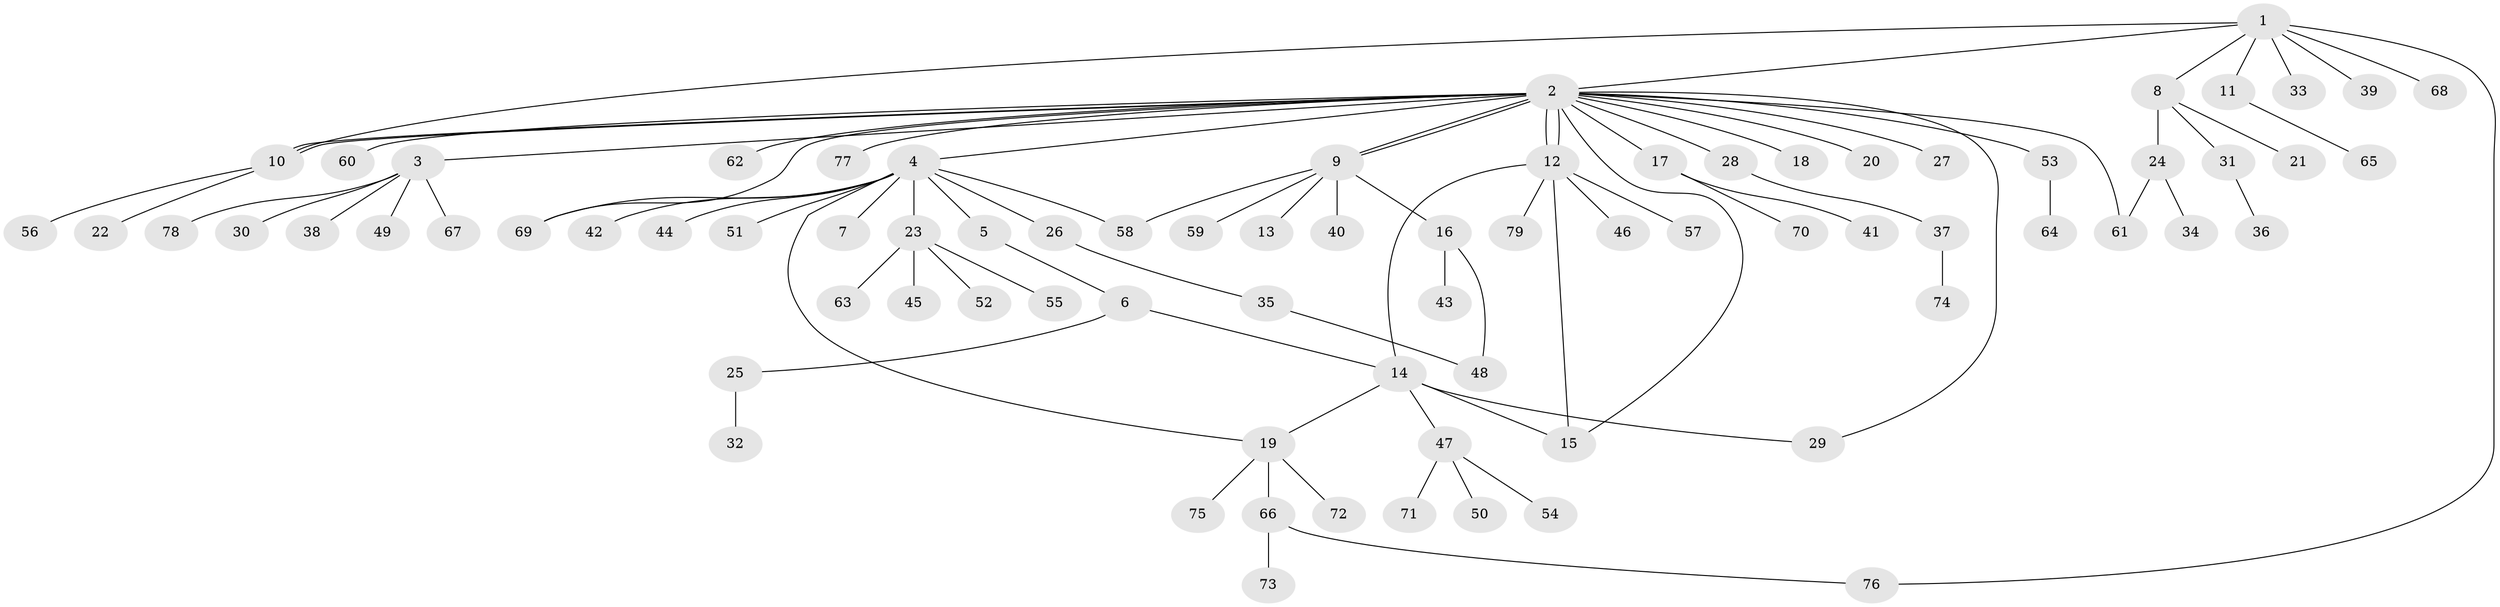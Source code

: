 // coarse degree distribution, {5: 0.125, 10: 0.025, 4: 0.075, 3: 0.125, 1: 0.5, 2: 0.125, 6: 0.025}
// Generated by graph-tools (version 1.1) at 2025/50/03/04/25 22:50:15]
// undirected, 79 vertices, 92 edges
graph export_dot {
  node [color=gray90,style=filled];
  1;
  2;
  3;
  4;
  5;
  6;
  7;
  8;
  9;
  10;
  11;
  12;
  13;
  14;
  15;
  16;
  17;
  18;
  19;
  20;
  21;
  22;
  23;
  24;
  25;
  26;
  27;
  28;
  29;
  30;
  31;
  32;
  33;
  34;
  35;
  36;
  37;
  38;
  39;
  40;
  41;
  42;
  43;
  44;
  45;
  46;
  47;
  48;
  49;
  50;
  51;
  52;
  53;
  54;
  55;
  56;
  57;
  58;
  59;
  60;
  61;
  62;
  63;
  64;
  65;
  66;
  67;
  68;
  69;
  70;
  71;
  72;
  73;
  74;
  75;
  76;
  77;
  78;
  79;
  1 -- 2;
  1 -- 8;
  1 -- 10;
  1 -- 11;
  1 -- 33;
  1 -- 39;
  1 -- 68;
  1 -- 76;
  2 -- 3;
  2 -- 4;
  2 -- 9;
  2 -- 9;
  2 -- 10;
  2 -- 10;
  2 -- 12;
  2 -- 12;
  2 -- 15;
  2 -- 17;
  2 -- 18;
  2 -- 20;
  2 -- 27;
  2 -- 28;
  2 -- 29;
  2 -- 53;
  2 -- 60;
  2 -- 61;
  2 -- 62;
  2 -- 69;
  2 -- 77;
  3 -- 30;
  3 -- 38;
  3 -- 49;
  3 -- 67;
  3 -- 78;
  4 -- 5;
  4 -- 7;
  4 -- 19;
  4 -- 23;
  4 -- 26;
  4 -- 42;
  4 -- 44;
  4 -- 51;
  4 -- 58;
  4 -- 69;
  5 -- 6;
  6 -- 14;
  6 -- 25;
  8 -- 21;
  8 -- 24;
  8 -- 31;
  9 -- 13;
  9 -- 16;
  9 -- 40;
  9 -- 58;
  9 -- 59;
  10 -- 22;
  10 -- 56;
  11 -- 65;
  12 -- 14;
  12 -- 15;
  12 -- 46;
  12 -- 57;
  12 -- 79;
  14 -- 15;
  14 -- 19;
  14 -- 29;
  14 -- 47;
  16 -- 43;
  16 -- 48;
  17 -- 41;
  17 -- 70;
  19 -- 66;
  19 -- 72;
  19 -- 75;
  23 -- 45;
  23 -- 52;
  23 -- 55;
  23 -- 63;
  24 -- 34;
  24 -- 61;
  25 -- 32;
  26 -- 35;
  28 -- 37;
  31 -- 36;
  35 -- 48;
  37 -- 74;
  47 -- 50;
  47 -- 54;
  47 -- 71;
  53 -- 64;
  66 -- 73;
  66 -- 76;
}
